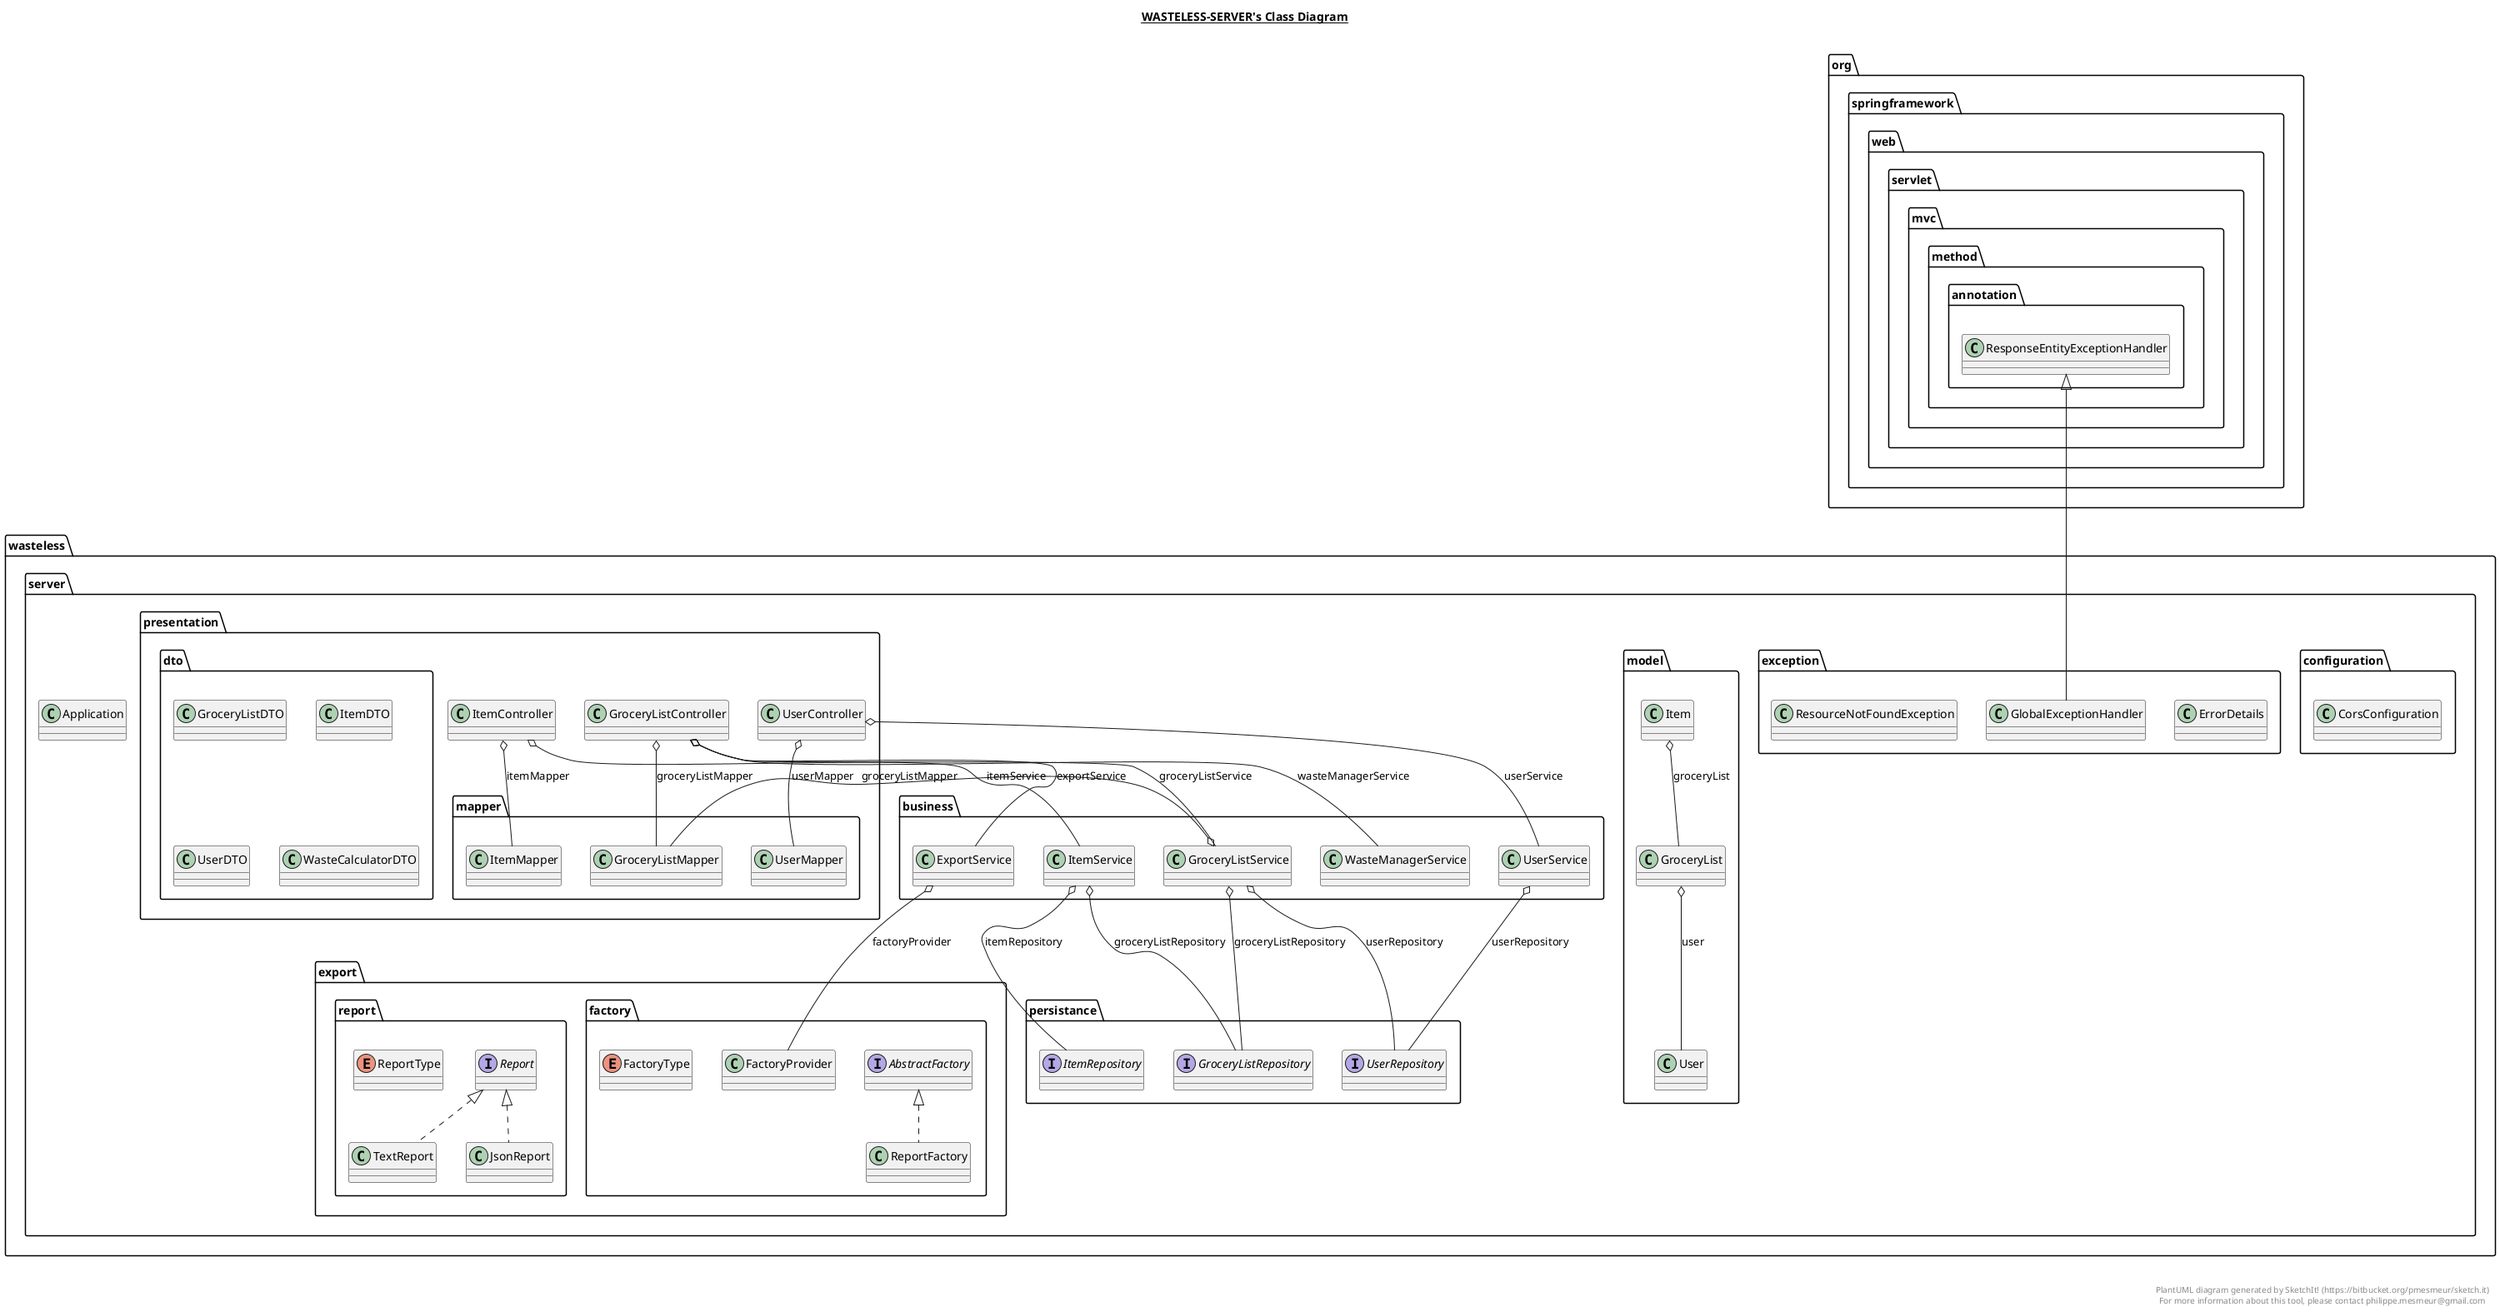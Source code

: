 @startuml

title __WASTELESS-SERVER's Class Diagram__\n

  namespace wasteless.server {
    class wasteless.server.Application {
    }
  }
  

  namespace wasteless.server {
    namespace business {
      class wasteless.server.business.ExportService {
      }
    }
  }
  

  namespace wasteless.server {
    namespace business {
      class wasteless.server.business.GroceryListService {
      }
    }
  }
  

  namespace wasteless.server {
    namespace business {
      class wasteless.server.business.ItemService {
      }
    }
  }
  

  namespace wasteless.server {
    namespace business {
      class wasteless.server.business.UserService {
      }
    }
  }
  

  namespace wasteless.server {
    namespace business {
      class wasteless.server.business.WasteManagerService {
      }
    }
  }
  

  namespace wasteless.server {
    namespace configuration {
      class wasteless.server.configuration.CorsConfiguration {
      }
    }
  }
  

  namespace wasteless.server {
    namespace exception {
      class wasteless.server.exception.ErrorDetails {
      }
    }
  }
  

  namespace wasteless.server {
    namespace exception {
      class wasteless.server.exception.GlobalExceptionHandler {
      }
    }
  }
  

  namespace wasteless.server {
    namespace exception {
      class wasteless.server.exception.ResourceNotFoundException {
      }
    }
  }
  

  namespace wasteless.server {
    namespace export.factory {
      interface wasteless.server.export.factory.AbstractFactory {
      }
    }
  }
  

  namespace wasteless.server {
    namespace export.factory {
      class wasteless.server.export.factory.FactoryProvider {
      }
    }
  }
  

  namespace wasteless.server {
    namespace export.factory {
      enum FactoryType {
      }
    }
  }
  

  namespace wasteless.server {
    namespace export.factory {
      class wasteless.server.export.factory.ReportFactory {
      }
    }
  }
  

  namespace wasteless.server {
    namespace export.report {
      class wasteless.server.export.report.JsonReport {
      }
    }
  }
  

  namespace wasteless.server {
    namespace export.report {
      interface wasteless.server.export.report.Report {
      }
    }
  }
  

  namespace wasteless.server {
    namespace export.report {
      enum ReportType {
      }
    }
  }
  

  namespace wasteless.server {
    namespace export.report {
      class wasteless.server.export.report.TextReport {
      }
    }
  }
  

  namespace wasteless.server {
    namespace model {
      class wasteless.server.model.GroceryList {
      }
    }
  }
  

  namespace wasteless.server {
    namespace model {
      class wasteless.server.model.Item {
      }
    }
  }
  

  namespace wasteless.server {
    namespace model {
      class wasteless.server.model.User {
      }
    }
  }
  

  namespace wasteless.server {
    namespace persistance {
      interface wasteless.server.persistance.GroceryListRepository {
      }
    }
  }
  

  namespace wasteless.server {
    namespace persistance {
      interface wasteless.server.persistance.ItemRepository {
      }
    }
  }
  

  namespace wasteless.server {
    namespace persistance {
      interface wasteless.server.persistance.UserRepository {
      }
    }
  }
  

  namespace wasteless.server {
    namespace presentation {
      class wasteless.server.presentation.GroceryListController {
      }
    }
  }
  

  namespace wasteless.server {
    namespace presentation {
      class wasteless.server.presentation.ItemController {
      }
    }
  }
  

  namespace wasteless.server {
    namespace presentation {
      class wasteless.server.presentation.UserController {
      }
    }
  }
  

  namespace wasteless.server {
    namespace presentation {
      namespace dto {
        class wasteless.server.presentation.dto.GroceryListDTO {
        }
      }
    }
  }
  

  namespace wasteless.server {
    namespace presentation {
      namespace dto {
        class wasteless.server.presentation.dto.ItemDTO {
        }
      }
    }
  }
  

  namespace wasteless.server {
    namespace presentation {
      namespace dto {
        class wasteless.server.presentation.dto.UserDTO {
        }
      }
    }
  }
  

  namespace wasteless.server {
    namespace presentation {
      namespace dto {
        class wasteless.server.presentation.dto.WasteCalculatorDTO {
        }
      }
    }
  }
  

  namespace wasteless.server {
    namespace presentation {
      namespace mapper {
        class wasteless.server.presentation.mapper.GroceryListMapper {
        }
      }
    }
  }
  

  namespace wasteless.server {
    namespace presentation {
      namespace mapper {
        class wasteless.server.presentation.mapper.ItemMapper {
        }
      }
    }
  }
  

  namespace wasteless.server {
    namespace presentation {
      namespace mapper {
        class wasteless.server.presentation.mapper.UserMapper {
        }
      }
    }
  }
  

  wasteless.server.business.ExportService o-- wasteless.server.export.factory.FactoryProvider : factoryProvider
  wasteless.server.business.GroceryListService o-- wasteless.server.presentation.mapper.GroceryListMapper : groceryListMapper
  wasteless.server.business.GroceryListService o-- wasteless.server.persistance.GroceryListRepository : groceryListRepository
  wasteless.server.business.GroceryListService o-- wasteless.server.persistance.UserRepository : userRepository
  wasteless.server.business.ItemService o-- wasteless.server.persistance.GroceryListRepository : groceryListRepository
  wasteless.server.business.ItemService o-- wasteless.server.persistance.ItemRepository : itemRepository
  wasteless.server.business.UserService o-- wasteless.server.persistance.UserRepository : userRepository
  wasteless.server.exception.GlobalExceptionHandler -up-|> org.springframework.web.servlet.mvc.method.annotation.ResponseEntityExceptionHandler
  wasteless.server.export.factory.ReportFactory .up.|> wasteless.server.export.factory.AbstractFactory
  wasteless.server.export.report.JsonReport .up.|> wasteless.server.export.report.Report
  wasteless.server.export.report.TextReport .up.|> wasteless.server.export.report.Report
  wasteless.server.model.GroceryList o-- wasteless.server.model.User : user
  wasteless.server.model.Item o-- wasteless.server.model.GroceryList : groceryList
  wasteless.server.presentation.GroceryListController o-- wasteless.server.business.ExportService : exportService
  wasteless.server.presentation.GroceryListController o-- wasteless.server.presentation.mapper.GroceryListMapper : groceryListMapper
  wasteless.server.presentation.GroceryListController o-- wasteless.server.business.GroceryListService : groceryListService
  wasteless.server.presentation.GroceryListController o-- wasteless.server.business.WasteManagerService : wasteManagerService
  wasteless.server.presentation.ItemController o-- wasteless.server.presentation.mapper.ItemMapper : itemMapper
  wasteless.server.presentation.ItemController o-- wasteless.server.business.ItemService : itemService
  wasteless.server.presentation.UserController o-- wasteless.server.presentation.mapper.UserMapper : userMapper
  wasteless.server.presentation.UserController o-- wasteless.server.business.UserService : userService


right footer


PlantUML diagram generated by SketchIt! (https://bitbucket.org/pmesmeur/sketch.it)
For more information about this tool, please contact philippe.mesmeur@gmail.com
endfooter

@enduml
